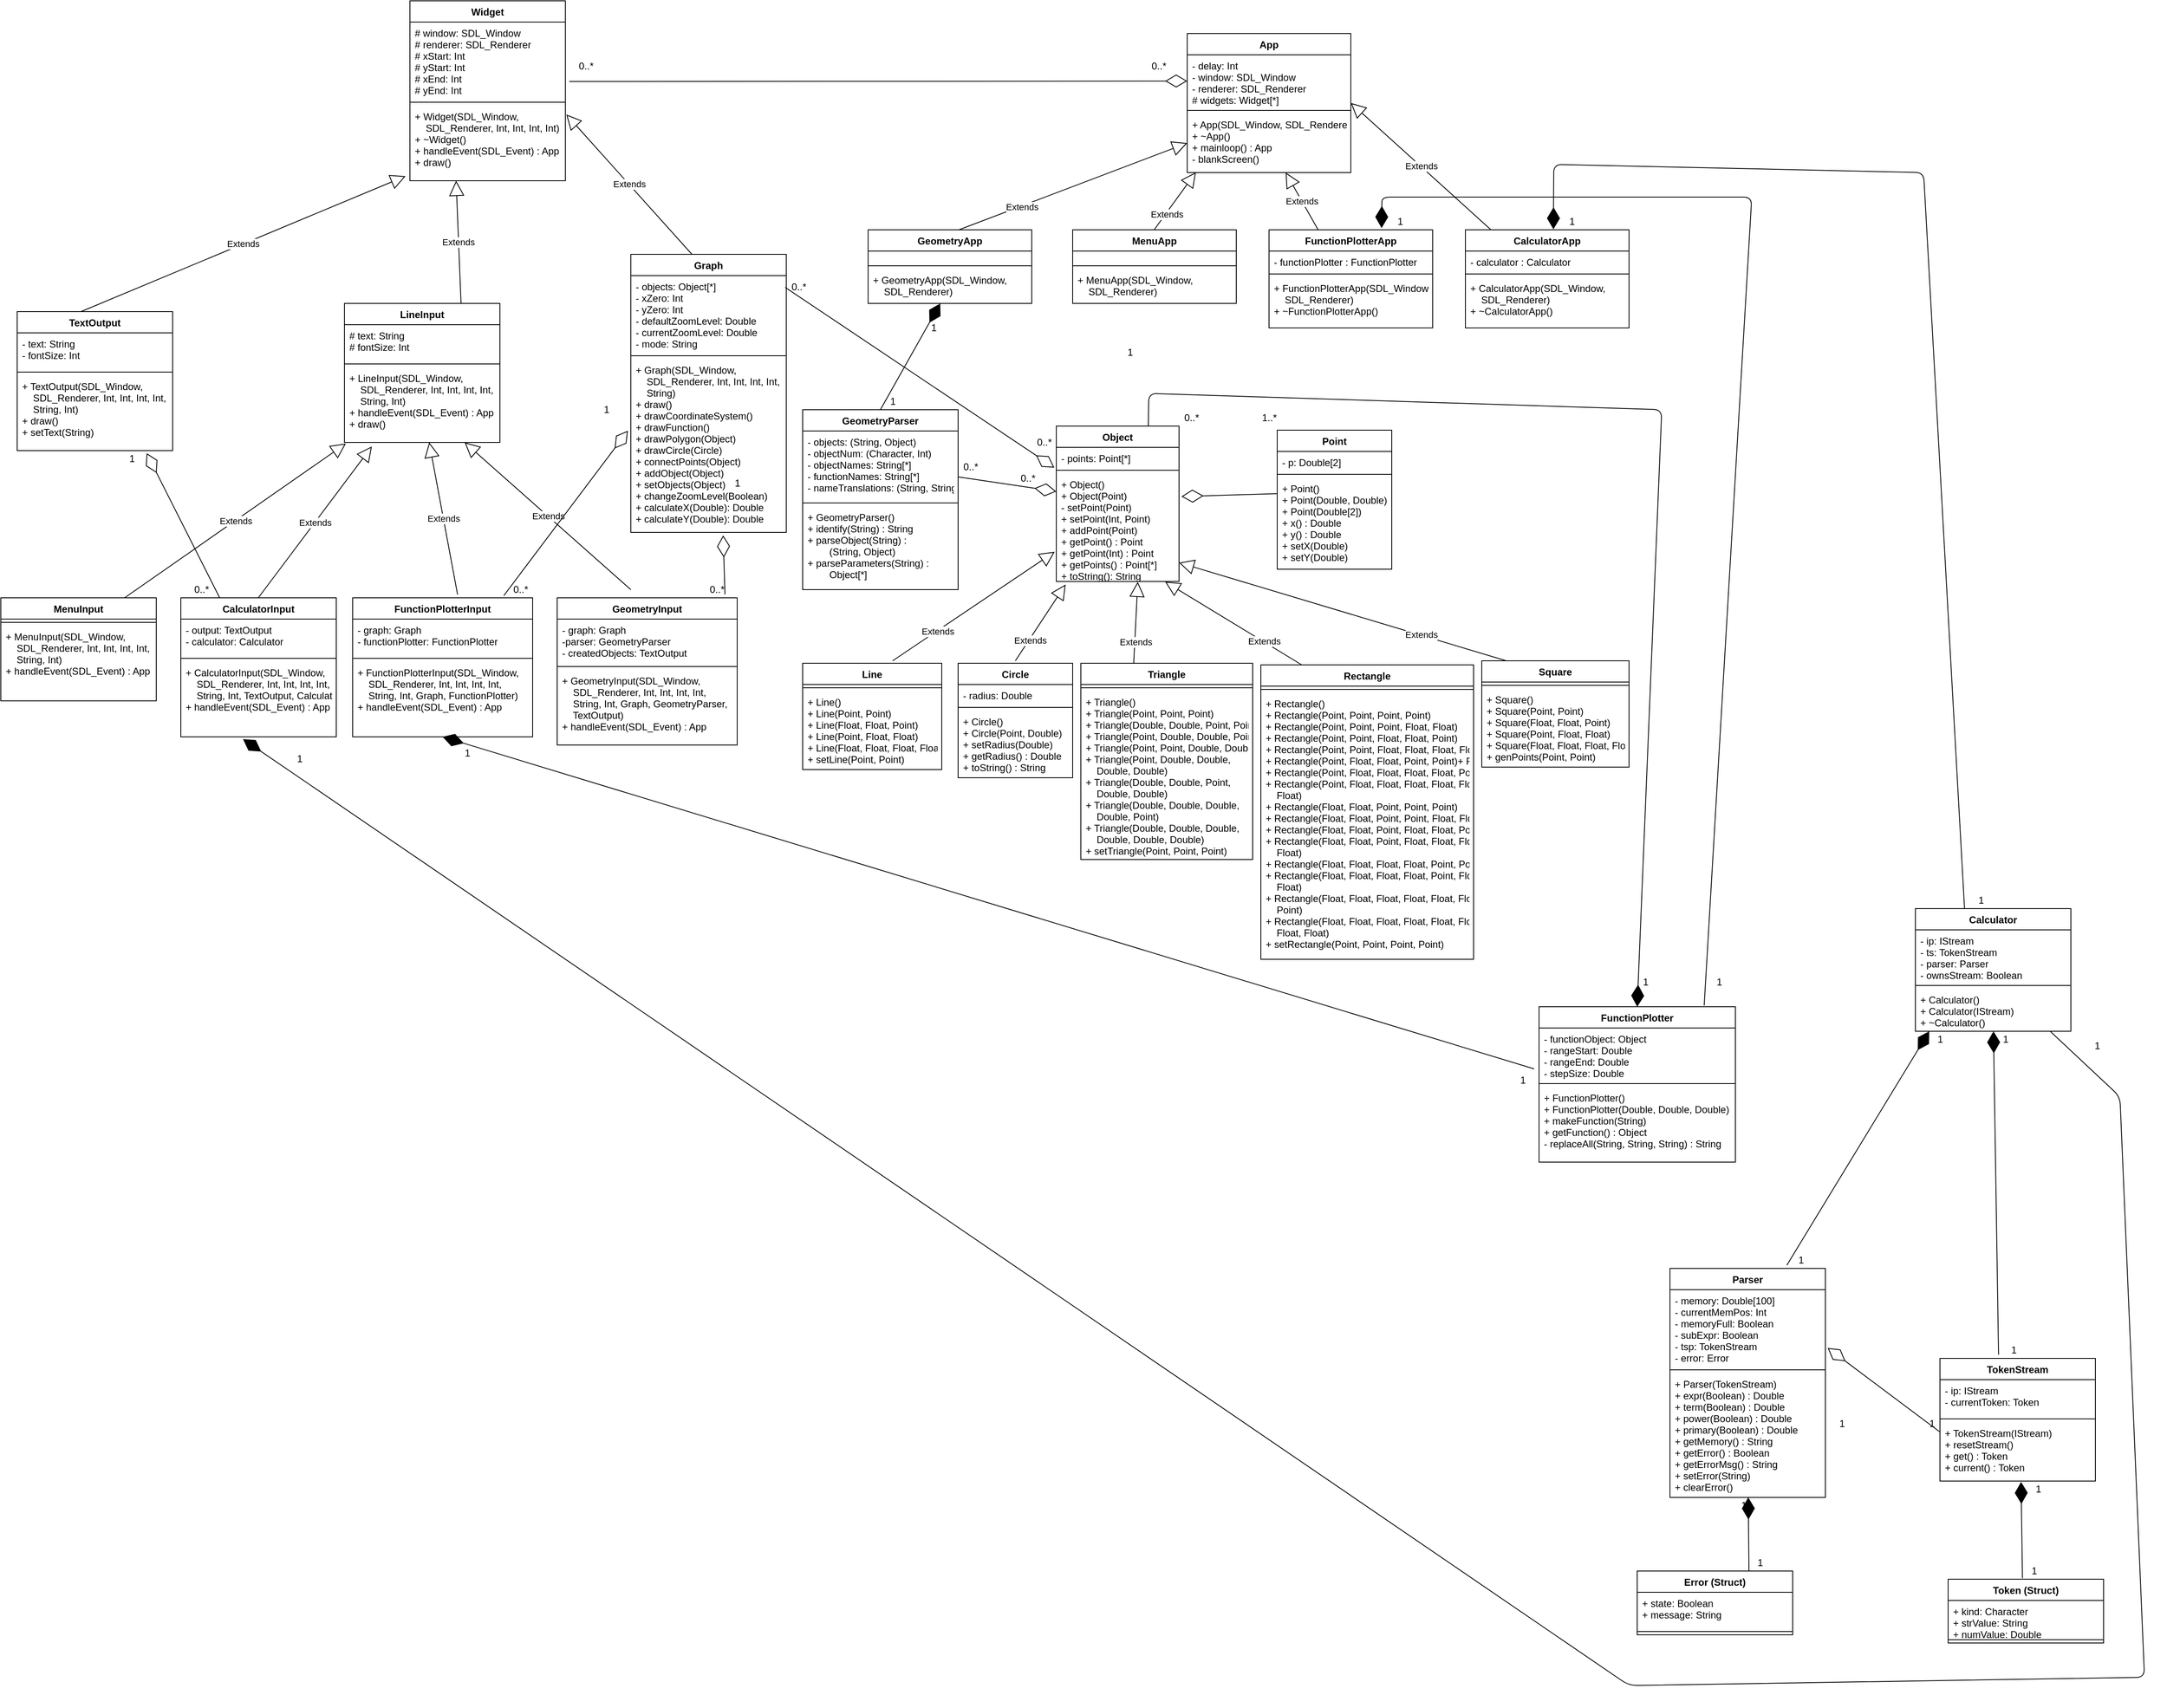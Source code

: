 <mxfile version="13.1.11" type="device"><diagram id="cjgHMGk5F5X0ypW35h3B" name="Page-1"><mxGraphModel dx="1185" dy="676" grid="1" gridSize="10" guides="1" tooltips="1" connect="1" arrows="1" fold="1" page="1" pageScale="1" pageWidth="3300" pageHeight="4681" math="0" shadow="0"><root><mxCell id="0"/><mxCell id="1" parent="0"/><mxCell id="LS3rBal5gwGsLzkOTD5N-66" value="Extends" style="endArrow=block;endSize=16;endFill=0;html=1;" parent="1" target="LS3rBal5gwGsLzkOTD5N-12" edge="1"><mxGeometry width="160" relative="1" as="geometry"><mxPoint x="1260" y="1330" as="sourcePoint"/><mxPoint x="1260" y="1150" as="targetPoint"/></mxGeometry></mxCell><mxCell id="LS3rBal5gwGsLzkOTD5N-67" value="Extends" style="endArrow=block;endSize=16;endFill=0;html=1;exitX=0.583;exitY=-0.023;exitDx=0;exitDy=0;exitPerimeter=0;" parent="1" source="LS3rBal5gwGsLzkOTD5N-13" target="LS3rBal5gwGsLzkOTD5N-12" edge="1"><mxGeometry width="160" relative="1" as="geometry"><mxPoint x="1150" y="1330" as="sourcePoint"/><mxPoint x="990" y="1160" as="targetPoint"/></mxGeometry></mxCell><mxCell id="LS3rBal5gwGsLzkOTD5N-68" value="Extends" style="endArrow=block;endSize=16;endFill=0;html=1;exitX=0.583;exitY=-0.023;exitDx=0;exitDy=0;exitPerimeter=0;entryX=0.176;entryY=1.054;entryDx=0;entryDy=0;entryPerimeter=0;" parent="1" target="LS3rBal5gwGsLzkOTD5N-12" edge="1"><mxGeometry width="160" relative="1" as="geometry"><mxPoint x="804.69" y="1340.0" as="sourcePoint"/><mxPoint x="770.004" y="1153.91" as="targetPoint"/></mxGeometry></mxCell><mxCell id="LS3rBal5gwGsLzkOTD5N-69" value="Extends" style="endArrow=block;endSize=16;endFill=0;html=1;exitX=0.583;exitY=-0.023;exitDx=0;exitDy=0;exitPerimeter=0;entryX=0.009;entryY=1.015;entryDx=0;entryDy=0;entryPerimeter=0;" parent="1" target="LS3rBal5gwGsLzkOTD5N-12" edge="1"><mxGeometry width="160" relative="1" as="geometry"><mxPoint x="641.25" y="1340.0" as="sourcePoint"/><mxPoint x="780" y="1154.968" as="targetPoint"/></mxGeometry></mxCell><mxCell id="LS3rBal5gwGsLzkOTD5N-70" value="Extends" style="endArrow=block;endSize=16;endFill=0;html=1;exitX=0.583;exitY=-0.023;exitDx=0;exitDy=0;exitPerimeter=0;entryX=1.006;entryY=0.12;entryDx=0;entryDy=0;entryPerimeter=0;" parent="1" target="LS3rBal5gwGsLzkOTD5N-25" edge="1"><mxGeometry width="160" relative="1" as="geometry"><mxPoint x="1334.69" y="920.0" as="sourcePoint"/><mxPoint x="1300.004" y="733.91" as="targetPoint"/></mxGeometry></mxCell><mxCell id="LS3rBal5gwGsLzkOTD5N-71" value="Extends" style="endArrow=block;endSize=16;endFill=0;html=1;exitX=0.75;exitY=0;exitDx=0;exitDy=0;entryX=1.006;entryY=0.12;entryDx=0;entryDy=0;entryPerimeter=0;" parent="1" source="LS3rBal5gwGsLzkOTD5N-9" edge="1"><mxGeometry width="160" relative="1" as="geometry"><mxPoint x="1200.0" y="1000.96" as="sourcePoint"/><mxPoint x="1046.45" y="830" as="targetPoint"/></mxGeometry></mxCell><mxCell id="LS3rBal5gwGsLzkOTD5N-72" value="Extends" style="endArrow=block;endSize=16;endFill=0;html=1;exitX=0.75;exitY=0;exitDx=0;exitDy=0;entryX=-0.028;entryY=0.939;entryDx=0;entryDy=0;entryPerimeter=0;" parent="1" target="LS3rBal5gwGsLzkOTD5N-25" edge="1"><mxGeometry width="160" relative="1" as="geometry"><mxPoint x="588.02" y="990" as="sourcePoint"/><mxPoint x="581.97" y="840" as="targetPoint"/></mxGeometry></mxCell><mxCell id="LS3rBal5gwGsLzkOTD5N-73" value="Extends" style="endArrow=block;endSize=16;endFill=0;html=1;exitX=0.583;exitY=-0.023;exitDx=0;exitDy=0;exitPerimeter=0;entryX=1;entryY=0.5;entryDx=0;entryDy=0;" parent="1" target="LS3rBal5gwGsLzkOTD5N-34" edge="1"><mxGeometry width="160" relative="1" as="geometry"><mxPoint x="2311.25" y="890.0" as="sourcePoint"/><mxPoint x="2450" y="704.968" as="targetPoint"/></mxGeometry></mxCell><mxCell id="LS3rBal5gwGsLzkOTD5N-74" value="Extends" style="endArrow=block;endSize=16;endFill=0;html=1;" parent="1" target="LS3rBal5gwGsLzkOTD5N-37" edge="1"><mxGeometry width="160" relative="1" as="geometry"><mxPoint x="2100" y="890" as="sourcePoint"/><mxPoint x="2070" y="760" as="targetPoint"/></mxGeometry></mxCell><mxCell id="LS3rBal5gwGsLzkOTD5N-75" value="Extends" style="endArrow=block;endSize=16;endFill=0;html=1;entryX=0.053;entryY=0.995;entryDx=0;entryDy=0;entryPerimeter=0;" parent="1" target="LS3rBal5gwGsLzkOTD5N-37" edge="1"><mxGeometry x="-0.445" y="-1" width="160" relative="1" as="geometry"><mxPoint x="1899.62" y="890" as="sourcePoint"/><mxPoint x="1859.997" y="820" as="targetPoint"/><mxPoint as="offset"/></mxGeometry></mxCell><mxCell id="LS3rBal5gwGsLzkOTD5N-76" value="Extends" style="endArrow=block;endSize=16;endFill=0;html=1;entryX=0;entryY=0.5;entryDx=0;entryDy=0;" parent="1" target="LS3rBal5gwGsLzkOTD5N-37" edge="1"><mxGeometry x="-0.445" y="-1" width="160" relative="1" as="geometry"><mxPoint x="1660" y="890.36" as="sourcePoint"/><mxPoint x="1930" y="780" as="targetPoint"/><mxPoint as="offset"/></mxGeometry></mxCell><mxCell id="LS3rBal5gwGsLzkOTD5N-79" value="&lt;div&gt;0..*&lt;/div&gt;" style="text;html=1;align=center;verticalAlign=middle;resizable=0;points=[];autosize=1;" parent="1" vertex="1"><mxGeometry x="1190" y="680" width="30" height="20" as="geometry"/></mxCell><mxCell id="LS3rBal5gwGsLzkOTD5N-80" value="" style="endArrow=diamondThin;endFill=0;endSize=24;html=1;exitX=1.025;exitY=0.773;exitDx=0;exitDy=0;exitPerimeter=0;" parent="1" source="LS3rBal5gwGsLzkOTD5N-23" target="LS3rBal5gwGsLzkOTD5N-35" edge="1"><mxGeometry width="160" relative="1" as="geometry"><mxPoint x="1430" y="720" as="sourcePoint"/><mxPoint x="1580" y="440" as="targetPoint"/></mxGeometry></mxCell><mxCell id="LS3rBal5gwGsLzkOTD5N-81" value="0..*" style="text;html=1;align=center;verticalAlign=middle;resizable=0;points=[];autosize=1;" parent="1" vertex="1"><mxGeometry x="1890" y="680" width="30" height="20" as="geometry"/></mxCell><mxCell id="LS3rBal5gwGsLzkOTD5N-82" value="" style="endArrow=diamondThin;endFill=0;endSize=24;html=1;exitX=0.84;exitY=-0.016;exitDx=0;exitDy=0;exitPerimeter=0;entryX=-0.019;entryY=0.414;entryDx=0;entryDy=0;entryPerimeter=0;" parent="1" source="LS3rBal5gwGsLzkOTD5N-13" target="LS3rBal5gwGsLzkOTD5N-29" edge="1"><mxGeometry width="160" relative="1" as="geometry"><mxPoint x="860" y="1130" as="sourcePoint"/><mxPoint x="1020" y="1130" as="targetPoint"/></mxGeometry></mxCell><mxCell id="LS3rBal5gwGsLzkOTD5N-83" value="1" style="text;html=1;align=center;verticalAlign=middle;resizable=0;points=[];autosize=1;" parent="1" vertex="1"><mxGeometry x="1220" y="1100" width="20" height="20" as="geometry"/></mxCell><mxCell id="LS3rBal5gwGsLzkOTD5N-84" value="0..*" style="text;html=1;align=center;verticalAlign=middle;resizable=0;points=[];autosize=1;" parent="1" vertex="1"><mxGeometry x="1110" y="1320" width="30" height="20" as="geometry"/></mxCell><mxCell id="LS3rBal5gwGsLzkOTD5N-85" value="" style="endArrow=diamondThin;endFill=0;endSize=24;html=1;exitX=0.932;exitY=-0.023;exitDx=0;exitDy=0;exitPerimeter=0;entryX=0.594;entryY=1.017;entryDx=0;entryDy=0;entryPerimeter=0;" parent="1" source="LS3rBal5gwGsLzkOTD5N-18" target="LS3rBal5gwGsLzkOTD5N-29" edge="1"><mxGeometry width="160" relative="1" as="geometry"><mxPoint x="860" y="1130" as="sourcePoint"/><mxPoint x="1020" y="1130" as="targetPoint"/></mxGeometry></mxCell><mxCell id="LS3rBal5gwGsLzkOTD5N-86" value="1" style="text;html=1;align=center;verticalAlign=middle;resizable=0;points=[];autosize=1;" parent="1" vertex="1"><mxGeometry x="1380" y="1190" width="20" height="20" as="geometry"/></mxCell><mxCell id="LS3rBal5gwGsLzkOTD5N-87" value="0..*" style="text;html=1;align=center;verticalAlign=middle;resizable=0;points=[];autosize=1;" parent="1" vertex="1"><mxGeometry x="1350" y="1320" width="30" height="20" as="geometry"/></mxCell><mxCell id="LS3rBal5gwGsLzkOTD5N-88" value="" style="endArrow=diamondThin;endFill=0;endSize=24;html=1;exitX=0.25;exitY=0;exitDx=0;exitDy=0;entryX=0.833;entryY=1.035;entryDx=0;entryDy=0;entryPerimeter=0;" parent="1" source="LS3rBal5gwGsLzkOTD5N-1" target="LS3rBal5gwGsLzkOTD5N-33" edge="1"><mxGeometry width="160" relative="1" as="geometry"><mxPoint x="860" y="1130" as="sourcePoint"/><mxPoint x="680" y="1180" as="targetPoint"/></mxGeometry></mxCell><mxCell id="LS3rBal5gwGsLzkOTD5N-89" value="1" style="text;html=1;align=center;verticalAlign=middle;resizable=0;points=[];autosize=1;" parent="1" vertex="1"><mxGeometry x="640" y="1160" width="20" height="20" as="geometry"/></mxCell><mxCell id="LS3rBal5gwGsLzkOTD5N-92" value="0..*" style="text;html=1;align=center;verticalAlign=middle;resizable=0;points=[];autosize=1;" parent="1" vertex="1"><mxGeometry x="720" y="1320" width="30" height="20" as="geometry"/></mxCell><mxCell id="LS3rBal5gwGsLzkOTD5N-5" value="MenuInput" style="swimlane;fontStyle=1;align=center;verticalAlign=top;childLayout=stackLayout;horizontal=1;startSize=26;horizontalStack=0;resizeParent=1;resizeParentMax=0;resizeLast=0;collapsible=1;marginBottom=0;" parent="1" vertex="1"><mxGeometry x="490" y="1340" width="190" height="126" as="geometry"/></mxCell><mxCell id="LS3rBal5gwGsLzkOTD5N-7" value="" style="line;strokeWidth=1;fillColor=none;align=left;verticalAlign=middle;spacingTop=-1;spacingLeft=3;spacingRight=3;rotatable=0;labelPosition=right;points=[];portConstraint=eastwest;" parent="LS3rBal5gwGsLzkOTD5N-5" vertex="1"><mxGeometry y="26" width="190" height="8" as="geometry"/></mxCell><mxCell id="LS3rBal5gwGsLzkOTD5N-8" value="+ MenuInput(SDL_Window,&#xA;    SDL_Renderer, Int, Int, Int, Int,&#xA;    String, Int)&#xA;+ handleEvent(SDL_Event) : App &#xA;" style="text;strokeColor=none;fillColor=none;align=left;verticalAlign=top;spacingLeft=4;spacingRight=4;overflow=hidden;rotatable=0;points=[[0,0.5],[1,0.5]];portConstraint=eastwest;" parent="LS3rBal5gwGsLzkOTD5N-5" vertex="1"><mxGeometry y="34" width="190" height="92" as="geometry"/></mxCell><mxCell id="LS3rBal5gwGsLzkOTD5N-1" value="CalculatorInput" style="swimlane;fontStyle=1;align=center;verticalAlign=top;childLayout=stackLayout;horizontal=1;startSize=26;horizontalStack=0;resizeParent=1;resizeParentMax=0;resizeLast=0;collapsible=1;marginBottom=0;" parent="1" vertex="1"><mxGeometry x="710" y="1340" width="190" height="170" as="geometry"/></mxCell><mxCell id="LS3rBal5gwGsLzkOTD5N-2" value="- output: TextOutput&#xA;- calculator: Calculator&#xA;" style="text;strokeColor=none;fillColor=none;align=left;verticalAlign=top;spacingLeft=4;spacingRight=4;overflow=hidden;rotatable=0;points=[[0,0.5],[1,0.5]];portConstraint=eastwest;" parent="LS3rBal5gwGsLzkOTD5N-1" vertex="1"><mxGeometry y="26" width="190" height="44" as="geometry"/></mxCell><mxCell id="LS3rBal5gwGsLzkOTD5N-3" value="" style="line;strokeWidth=1;fillColor=none;align=left;verticalAlign=middle;spacingTop=-1;spacingLeft=3;spacingRight=3;rotatable=0;labelPosition=right;points=[];portConstraint=eastwest;" parent="LS3rBal5gwGsLzkOTD5N-1" vertex="1"><mxGeometry y="70" width="190" height="8" as="geometry"/></mxCell><mxCell id="LS3rBal5gwGsLzkOTD5N-4" value="+ CalculatorInput(SDL_Window,&#xA;    SDL_Renderer, Int, Int, Int, Int,&#xA;    String, Int, TextOutput, Calculator)&#xA;+ handleEvent(SDL_Event) : App &#xA;" style="text;strokeColor=none;fillColor=none;align=left;verticalAlign=top;spacingLeft=4;spacingRight=4;overflow=hidden;rotatable=0;points=[[0,0.5],[1,0.5]];portConstraint=eastwest;" parent="LS3rBal5gwGsLzkOTD5N-1" vertex="1"><mxGeometry y="78" width="190" height="92" as="geometry"/></mxCell><mxCell id="LS3rBal5gwGsLzkOTD5N-13" value="FunctionPlotterInput" style="swimlane;fontStyle=1;align=center;verticalAlign=top;childLayout=stackLayout;horizontal=1;startSize=26;horizontalStack=0;resizeParent=1;resizeParentMax=0;resizeLast=0;collapsible=1;marginBottom=0;" parent="1" vertex="1"><mxGeometry x="920" y="1340" width="220" height="170" as="geometry"/></mxCell><mxCell id="LS3rBal5gwGsLzkOTD5N-14" value="- graph: Graph&#xA;- functionPlotter: FunctionPlotter&#xA;" style="text;strokeColor=none;fillColor=none;align=left;verticalAlign=top;spacingLeft=4;spacingRight=4;overflow=hidden;rotatable=0;points=[[0,0.5],[1,0.5]];portConstraint=eastwest;" parent="LS3rBal5gwGsLzkOTD5N-13" vertex="1"><mxGeometry y="26" width="220" height="44" as="geometry"/></mxCell><mxCell id="LS3rBal5gwGsLzkOTD5N-15" value="" style="line;strokeWidth=1;fillColor=none;align=left;verticalAlign=middle;spacingTop=-1;spacingLeft=3;spacingRight=3;rotatable=0;labelPosition=right;points=[];portConstraint=eastwest;" parent="LS3rBal5gwGsLzkOTD5N-13" vertex="1"><mxGeometry y="70" width="220" height="8" as="geometry"/></mxCell><mxCell id="LS3rBal5gwGsLzkOTD5N-16" value="+ FunctionPlotterInput(SDL_Window,&#xA;    SDL_Renderer, Int, Int, Int, Int,&#xA;    String, Int, Graph, FunctionPlotter)&#xA;+ handleEvent(SDL_Event) : App &#xA;" style="text;strokeColor=none;fillColor=none;align=left;verticalAlign=top;spacingLeft=4;spacingRight=4;overflow=hidden;rotatable=0;points=[[0,0.5],[1,0.5]];portConstraint=eastwest;" parent="LS3rBal5gwGsLzkOTD5N-13" vertex="1"><mxGeometry y="78" width="220" height="92" as="geometry"/></mxCell><mxCell id="LS3rBal5gwGsLzkOTD5N-18" value="GeometryInput" style="swimlane;fontStyle=1;align=center;verticalAlign=top;childLayout=stackLayout;horizontal=1;startSize=26;horizontalStack=0;resizeParent=1;resizeParentMax=0;resizeLast=0;collapsible=1;marginBottom=0;" parent="1" vertex="1"><mxGeometry x="1170" y="1340" width="220" height="180" as="geometry"/></mxCell><mxCell id="LS3rBal5gwGsLzkOTD5N-19" value="- graph: Graph&#xA;-parser: GeometryParser&#xA;- createdObjects: TextOutput&#xA;&#xA;" style="text;strokeColor=none;fillColor=none;align=left;verticalAlign=top;spacingLeft=4;spacingRight=4;overflow=hidden;rotatable=0;points=[[0,0.5],[1,0.5]];portConstraint=eastwest;" parent="LS3rBal5gwGsLzkOTD5N-18" vertex="1"><mxGeometry y="26" width="220" height="54" as="geometry"/></mxCell><mxCell id="LS3rBal5gwGsLzkOTD5N-20" value="" style="line;strokeWidth=1;fillColor=none;align=left;verticalAlign=middle;spacingTop=-1;spacingLeft=3;spacingRight=3;rotatable=0;labelPosition=right;points=[];portConstraint=eastwest;" parent="LS3rBal5gwGsLzkOTD5N-18" vertex="1"><mxGeometry y="80" width="220" height="8" as="geometry"/></mxCell><mxCell id="LS3rBal5gwGsLzkOTD5N-21" value="+ GeometryInput(SDL_Window,&#xA;    SDL_Renderer, Int, Int, Int, Int,&#xA;    String, Int, Graph, GeometryParser,&#xA;    TextOutput)&#xA;+ handleEvent(SDL_Event) : App &#xA;" style="text;strokeColor=none;fillColor=none;align=left;verticalAlign=top;spacingLeft=4;spacingRight=4;overflow=hidden;rotatable=0;points=[[0,0.5],[1,0.5]];portConstraint=eastwest;" parent="LS3rBal5gwGsLzkOTD5N-18" vertex="1"><mxGeometry y="88" width="220" height="92" as="geometry"/></mxCell><mxCell id="LS3rBal5gwGsLzkOTD5N-22" value="Widget" style="swimlane;fontStyle=1;align=center;verticalAlign=top;childLayout=stackLayout;horizontal=1;startSize=26;horizontalStack=0;resizeParent=1;resizeParentMax=0;resizeLast=0;collapsible=1;marginBottom=0;" parent="1" vertex="1"><mxGeometry x="990" y="610" width="190" height="220" as="geometry"/></mxCell><mxCell id="LS3rBal5gwGsLzkOTD5N-23" value="# window: SDL_Window&#xA;# renderer: SDL_Renderer&#xA;# xStart: Int&#xA;# yStart: Int&#xA;# xEnd: Int&#xA;# yEnd: Int&#xA;&#xA;" style="text;strokeColor=none;fillColor=none;align=left;verticalAlign=top;spacingLeft=4;spacingRight=4;overflow=hidden;rotatable=0;points=[[0,0.5],[1,0.5]];portConstraint=eastwest;" parent="LS3rBal5gwGsLzkOTD5N-22" vertex="1"><mxGeometry y="26" width="190" height="94" as="geometry"/></mxCell><mxCell id="LS3rBal5gwGsLzkOTD5N-24" value="" style="line;strokeWidth=1;fillColor=none;align=left;verticalAlign=middle;spacingTop=-1;spacingLeft=3;spacingRight=3;rotatable=0;labelPosition=right;points=[];portConstraint=eastwest;" parent="LS3rBal5gwGsLzkOTD5N-22" vertex="1"><mxGeometry y="120" width="190" height="8" as="geometry"/></mxCell><mxCell id="LS3rBal5gwGsLzkOTD5N-25" value="+ Widget(SDL_Window,&#xA;    SDL_Renderer, Int, Int, Int, Int)&#xA;+ ~Widget()&#xA;+ handleEvent(SDL_Event) : App&#xA;+ draw()&#xA; &#xA;" style="text;strokeColor=none;fillColor=none;align=left;verticalAlign=top;spacingLeft=4;spacingRight=4;overflow=hidden;rotatable=0;points=[[0,0.5],[1,0.5]];portConstraint=eastwest;" parent="LS3rBal5gwGsLzkOTD5N-22" vertex="1"><mxGeometry y="128" width="190" height="92" as="geometry"/></mxCell><mxCell id="LS3rBal5gwGsLzkOTD5N-9" value="LineInput" style="swimlane;fontStyle=1;align=center;verticalAlign=top;childLayout=stackLayout;horizontal=1;startSize=26;horizontalStack=0;resizeParent=1;resizeParentMax=0;resizeLast=0;collapsible=1;marginBottom=0;" parent="1" vertex="1"><mxGeometry x="910" y="980" width="190" height="170" as="geometry"/></mxCell><mxCell id="LS3rBal5gwGsLzkOTD5N-10" value="# text: String&#xA;# fontSize: Int&#xA;" style="text;strokeColor=none;fillColor=none;align=left;verticalAlign=top;spacingLeft=4;spacingRight=4;overflow=hidden;rotatable=0;points=[[0,0.5],[1,0.5]];portConstraint=eastwest;" parent="LS3rBal5gwGsLzkOTD5N-9" vertex="1"><mxGeometry y="26" width="190" height="44" as="geometry"/></mxCell><mxCell id="LS3rBal5gwGsLzkOTD5N-11" value="" style="line;strokeWidth=1;fillColor=none;align=left;verticalAlign=middle;spacingTop=-1;spacingLeft=3;spacingRight=3;rotatable=0;labelPosition=right;points=[];portConstraint=eastwest;" parent="LS3rBal5gwGsLzkOTD5N-9" vertex="1"><mxGeometry y="70" width="190" height="8" as="geometry"/></mxCell><mxCell id="LS3rBal5gwGsLzkOTD5N-12" value="+ LineInput(SDL_Window,&#xA;    SDL_Renderer, Int, Int, Int, Int,&#xA;    String, Int)&#xA;+ handleEvent(SDL_Event) : App&#xA;+ draw()&#xA; &#xA;" style="text;strokeColor=none;fillColor=none;align=left;verticalAlign=top;spacingLeft=4;spacingRight=4;overflow=hidden;rotatable=0;points=[[0,0.5],[1,0.5]];portConstraint=eastwest;" parent="LS3rBal5gwGsLzkOTD5N-9" vertex="1"><mxGeometry y="78" width="190" height="92" as="geometry"/></mxCell><mxCell id="LS3rBal5gwGsLzkOTD5N-26" value="Graph" style="swimlane;fontStyle=1;align=center;verticalAlign=top;childLayout=stackLayout;horizontal=1;startSize=26;horizontalStack=0;resizeParent=1;resizeParentMax=0;resizeLast=0;collapsible=1;marginBottom=0;" parent="1" vertex="1"><mxGeometry x="1260" y="920" width="190" height="340" as="geometry"/></mxCell><mxCell id="LS3rBal5gwGsLzkOTD5N-27" value="- objects: Object[*]&#xA;- xZero: Int&#xA;- yZero: Int&#xA;- defaultZoomLevel: Double&#xA;- currentZoomLevel: Double&#xA;- mode: String&#xA;&#xA;&#xA;" style="text;strokeColor=none;fillColor=none;align=left;verticalAlign=top;spacingLeft=4;spacingRight=4;overflow=hidden;rotatable=0;points=[[0,0.5],[1,0.5]];portConstraint=eastwest;" parent="LS3rBal5gwGsLzkOTD5N-26" vertex="1"><mxGeometry y="26" width="190" height="94" as="geometry"/></mxCell><mxCell id="LS3rBal5gwGsLzkOTD5N-28" value="" style="line;strokeWidth=1;fillColor=none;align=left;verticalAlign=middle;spacingTop=-1;spacingLeft=3;spacingRight=3;rotatable=0;labelPosition=right;points=[];portConstraint=eastwest;" parent="LS3rBal5gwGsLzkOTD5N-26" vertex="1"><mxGeometry y="120" width="190" height="8" as="geometry"/></mxCell><mxCell id="LS3rBal5gwGsLzkOTD5N-29" value="+ Graph(SDL_Window,&#xA;    SDL_Renderer, Int, Int, Int, Int,&#xA;    String)&#xA;+ draw()&#xA;+ drawCoordinateSystem()&#xA;+ drawFunction()&#xA;+ drawPolygon(Object)&#xA;+ drawCircle(Circle)&#xA;+ connectPoints(Object)&#xA;+ addObject(Object)&#xA;+ setObjects(Object)&#xA;+ changeZoomLevel(Boolean)&#xA;+ calculateX(Double): Double&#xA;+ calculateY(Double): Double&#xA; &#xA;" style="text;strokeColor=none;fillColor=none;align=left;verticalAlign=top;spacingLeft=4;spacingRight=4;overflow=hidden;rotatable=0;points=[[0,0.5],[1,0.5]];portConstraint=eastwest;" parent="LS3rBal5gwGsLzkOTD5N-26" vertex="1"><mxGeometry y="128" width="190" height="212" as="geometry"/></mxCell><mxCell id="LS3rBal5gwGsLzkOTD5N-30" value="TextOutput" style="swimlane;fontStyle=1;align=center;verticalAlign=top;childLayout=stackLayout;horizontal=1;startSize=26;horizontalStack=0;resizeParent=1;resizeParentMax=0;resizeLast=0;collapsible=1;marginBottom=0;" parent="1" vertex="1"><mxGeometry x="510" y="990" width="190" height="170" as="geometry"/></mxCell><mxCell id="LS3rBal5gwGsLzkOTD5N-31" value="- text: String&#xA;- fontSize: Int&#xA;" style="text;strokeColor=none;fillColor=none;align=left;verticalAlign=top;spacingLeft=4;spacingRight=4;overflow=hidden;rotatable=0;points=[[0,0.5],[1,0.5]];portConstraint=eastwest;" parent="LS3rBal5gwGsLzkOTD5N-30" vertex="1"><mxGeometry y="26" width="190" height="44" as="geometry"/></mxCell><mxCell id="LS3rBal5gwGsLzkOTD5N-32" value="" style="line;strokeWidth=1;fillColor=none;align=left;verticalAlign=middle;spacingTop=-1;spacingLeft=3;spacingRight=3;rotatable=0;labelPosition=right;points=[];portConstraint=eastwest;" parent="LS3rBal5gwGsLzkOTD5N-30" vertex="1"><mxGeometry y="70" width="190" height="8" as="geometry"/></mxCell><mxCell id="LS3rBal5gwGsLzkOTD5N-33" value="+ TextOutput(SDL_Window,&#xA;    SDL_Renderer, Int, Int, Int, Int,&#xA;    String, Int)&#xA;+ draw()&#xA;+ setText(String)&#xA; &#xA;" style="text;strokeColor=none;fillColor=none;align=left;verticalAlign=top;spacingLeft=4;spacingRight=4;overflow=hidden;rotatable=0;points=[[0,0.5],[1,0.5]];portConstraint=eastwest;" parent="LS3rBal5gwGsLzkOTD5N-30" vertex="1"><mxGeometry y="78" width="190" height="92" as="geometry"/></mxCell><mxCell id="LS3rBal5gwGsLzkOTD5N-42" value="MenuApp" style="swimlane;fontStyle=1;align=center;verticalAlign=top;childLayout=stackLayout;horizontal=1;startSize=26;horizontalStack=0;resizeParent=1;resizeParentMax=0;resizeLast=0;collapsible=1;marginBottom=0;" parent="1" vertex="1"><mxGeometry x="1800" y="890" width="200" height="90" as="geometry"/></mxCell><mxCell id="LS3rBal5gwGsLzkOTD5N-43" value="&#xA;&#xA;" style="text;strokeColor=none;fillColor=none;align=left;verticalAlign=top;spacingLeft=4;spacingRight=4;overflow=hidden;rotatable=0;points=[[0,0.5],[1,0.5]];portConstraint=eastwest;" parent="LS3rBal5gwGsLzkOTD5N-42" vertex="1"><mxGeometry y="26" width="200" height="14" as="geometry"/></mxCell><mxCell id="LS3rBal5gwGsLzkOTD5N-44" value="" style="line;strokeWidth=1;fillColor=none;align=left;verticalAlign=middle;spacingTop=-1;spacingLeft=3;spacingRight=3;rotatable=0;labelPosition=right;points=[];portConstraint=eastwest;" parent="LS3rBal5gwGsLzkOTD5N-42" vertex="1"><mxGeometry y="40" width="200" height="8" as="geometry"/></mxCell><mxCell id="LS3rBal5gwGsLzkOTD5N-45" value="+ MenuApp(SDL_Window, &#xA;    SDL_Renderer) &#xA;" style="text;strokeColor=none;fillColor=none;align=left;verticalAlign=top;spacingLeft=4;spacingRight=4;overflow=hidden;rotatable=0;points=[[0,0.5],[1,0.5]];portConstraint=eastwest;" parent="LS3rBal5gwGsLzkOTD5N-42" vertex="1"><mxGeometry y="48" width="200" height="42" as="geometry"/></mxCell><mxCell id="LS3rBal5gwGsLzkOTD5N-46" value="FunctionPlotterApp" style="swimlane;fontStyle=1;align=center;verticalAlign=top;childLayout=stackLayout;horizontal=1;startSize=26;horizontalStack=0;resizeParent=1;resizeParentMax=0;resizeLast=0;collapsible=1;marginBottom=0;" parent="1" vertex="1"><mxGeometry x="2040" y="890" width="200" height="120" as="geometry"/></mxCell><mxCell id="LS3rBal5gwGsLzkOTD5N-47" value="- functionPlotter : FunctionPlotter" style="text;strokeColor=none;fillColor=none;align=left;verticalAlign=top;spacingLeft=4;spacingRight=4;overflow=hidden;rotatable=0;points=[[0,0.5],[1,0.5]];portConstraint=eastwest;" parent="LS3rBal5gwGsLzkOTD5N-46" vertex="1"><mxGeometry y="26" width="200" height="24" as="geometry"/></mxCell><mxCell id="LS3rBal5gwGsLzkOTD5N-48" value="" style="line;strokeWidth=1;fillColor=none;align=left;verticalAlign=middle;spacingTop=-1;spacingLeft=3;spacingRight=3;rotatable=0;labelPosition=right;points=[];portConstraint=eastwest;" parent="LS3rBal5gwGsLzkOTD5N-46" vertex="1"><mxGeometry y="50" width="200" height="8" as="geometry"/></mxCell><mxCell id="LS3rBal5gwGsLzkOTD5N-49" value="+ FunctionPlotterApp(SDL_Window, &#xA;    SDL_Renderer) &#xA;+ ~FunctionPlotterApp()&#xA;&#xA;" style="text;strokeColor=none;fillColor=none;align=left;verticalAlign=top;spacingLeft=4;spacingRight=4;overflow=hidden;rotatable=0;points=[[0,0.5],[1,0.5]];portConstraint=eastwest;" parent="LS3rBal5gwGsLzkOTD5N-46" vertex="1"><mxGeometry y="58" width="200" height="62" as="geometry"/></mxCell><mxCell id="LS3rBal5gwGsLzkOTD5N-50" value="CalculatorApp" style="swimlane;fontStyle=1;align=center;verticalAlign=top;childLayout=stackLayout;horizontal=1;startSize=26;horizontalStack=0;resizeParent=1;resizeParentMax=0;resizeLast=0;collapsible=1;marginBottom=0;" parent="1" vertex="1"><mxGeometry x="2280" y="890" width="200" height="120" as="geometry"/></mxCell><mxCell id="LS3rBal5gwGsLzkOTD5N-51" value="- calculator : Calculator" style="text;strokeColor=none;fillColor=none;align=left;verticalAlign=top;spacingLeft=4;spacingRight=4;overflow=hidden;rotatable=0;points=[[0,0.5],[1,0.5]];portConstraint=eastwest;" parent="LS3rBal5gwGsLzkOTD5N-50" vertex="1"><mxGeometry y="26" width="200" height="24" as="geometry"/></mxCell><mxCell id="LS3rBal5gwGsLzkOTD5N-52" value="" style="line;strokeWidth=1;fillColor=none;align=left;verticalAlign=middle;spacingTop=-1;spacingLeft=3;spacingRight=3;rotatable=0;labelPosition=right;points=[];portConstraint=eastwest;" parent="LS3rBal5gwGsLzkOTD5N-50" vertex="1"><mxGeometry y="50" width="200" height="8" as="geometry"/></mxCell><mxCell id="LS3rBal5gwGsLzkOTD5N-53" value="+ CalculatorApp(SDL_Window, &#xA;    SDL_Renderer) &#xA;+ ~CalculatorApp()&#xA;&#xA;" style="text;strokeColor=none;fillColor=none;align=left;verticalAlign=top;spacingLeft=4;spacingRight=4;overflow=hidden;rotatable=0;points=[[0,0.5],[1,0.5]];portConstraint=eastwest;" parent="LS3rBal5gwGsLzkOTD5N-50" vertex="1"><mxGeometry y="58" width="200" height="62" as="geometry"/></mxCell><mxCell id="LS3rBal5gwGsLzkOTD5N-34" value="App" style="swimlane;fontStyle=1;align=center;verticalAlign=top;childLayout=stackLayout;horizontal=1;startSize=26;horizontalStack=0;resizeParent=1;resizeParentMax=0;resizeLast=0;collapsible=1;marginBottom=0;" parent="1" vertex="1"><mxGeometry x="1940" y="650" width="200" height="170" as="geometry"/></mxCell><mxCell id="LS3rBal5gwGsLzkOTD5N-35" value="- delay: Int&#xA;- window: SDL_Window&#xA;- renderer: SDL_Renderer&#xA;# widgets: Widget[*]&#xA;&#xA;" style="text;strokeColor=none;fillColor=none;align=left;verticalAlign=top;spacingLeft=4;spacingRight=4;overflow=hidden;rotatable=0;points=[[0,0.5],[1,0.5]];portConstraint=eastwest;" parent="LS3rBal5gwGsLzkOTD5N-34" vertex="1"><mxGeometry y="26" width="200" height="64" as="geometry"/></mxCell><mxCell id="LS3rBal5gwGsLzkOTD5N-36" value="" style="line;strokeWidth=1;fillColor=none;align=left;verticalAlign=middle;spacingTop=-1;spacingLeft=3;spacingRight=3;rotatable=0;labelPosition=right;points=[];portConstraint=eastwest;" parent="LS3rBal5gwGsLzkOTD5N-34" vertex="1"><mxGeometry y="90" width="200" height="8" as="geometry"/></mxCell><mxCell id="LS3rBal5gwGsLzkOTD5N-37" value="+ App(SDL_Window, SDL_Renderer)&#xA;+ ~App()&#xA;+ mainloop() : App&#xA;- blankScreen()&#xA; &#xA;" style="text;strokeColor=none;fillColor=none;align=left;verticalAlign=top;spacingLeft=4;spacingRight=4;overflow=hidden;rotatable=0;points=[[0,0.5],[1,0.5]];portConstraint=eastwest;" parent="LS3rBal5gwGsLzkOTD5N-34" vertex="1"><mxGeometry y="98" width="200" height="72" as="geometry"/></mxCell><mxCell id="LS3rBal5gwGsLzkOTD5N-38" value="GeometryApp" style="swimlane;fontStyle=1;align=center;verticalAlign=top;childLayout=stackLayout;horizontal=1;startSize=26;horizontalStack=0;resizeParent=1;resizeParentMax=0;resizeLast=0;collapsible=1;marginBottom=0;" parent="1" vertex="1"><mxGeometry x="1550" y="890" width="200" height="90" as="geometry"/></mxCell><mxCell id="LS3rBal5gwGsLzkOTD5N-39" value="&#xA;&#xA;" style="text;strokeColor=none;fillColor=none;align=left;verticalAlign=top;spacingLeft=4;spacingRight=4;overflow=hidden;rotatable=0;points=[[0,0.5],[1,0.5]];portConstraint=eastwest;" parent="LS3rBal5gwGsLzkOTD5N-38" vertex="1"><mxGeometry y="26" width="200" height="14" as="geometry"/></mxCell><mxCell id="LS3rBal5gwGsLzkOTD5N-40" value="" style="line;strokeWidth=1;fillColor=none;align=left;verticalAlign=middle;spacingTop=-1;spacingLeft=3;spacingRight=3;rotatable=0;labelPosition=right;points=[];portConstraint=eastwest;" parent="LS3rBal5gwGsLzkOTD5N-38" vertex="1"><mxGeometry y="40" width="200" height="8" as="geometry"/></mxCell><mxCell id="LS3rBal5gwGsLzkOTD5N-41" value="+ GeometryApp(SDL_Window, &#xA;    SDL_Renderer) &#xA;" style="text;strokeColor=none;fillColor=none;align=left;verticalAlign=top;spacingLeft=4;spacingRight=4;overflow=hidden;rotatable=0;points=[[0,0.5],[1,0.5]];portConstraint=eastwest;" parent="LS3rBal5gwGsLzkOTD5N-38" vertex="1"><mxGeometry y="48" width="200" height="42" as="geometry"/></mxCell><mxCell id="LS3rBal5gwGsLzkOTD5N-128" value="Extends" style="endArrow=block;endSize=16;endFill=0;html=1;entryX=-0.013;entryY=0.725;entryDx=0;entryDy=0;entryPerimeter=0;" parent="1" target="LS3rBal5gwGsLzkOTD5N-98" edge="1"><mxGeometry x="-0.445" y="-1" width="160" relative="1" as="geometry"><mxPoint x="1580" y="1417" as="sourcePoint"/><mxPoint x="1630.98" y="1346.64" as="targetPoint"/><mxPoint as="offset"/></mxGeometry></mxCell><mxCell id="LS3rBal5gwGsLzkOTD5N-129" value="Extends" style="endArrow=block;endSize=16;endFill=0;html=1;entryX=0.076;entryY=1.028;entryDx=0;entryDy=0;entryPerimeter=0;" parent="1" target="LS3rBal5gwGsLzkOTD5N-98" edge="1"><mxGeometry x="-0.445" y="-1" width="160" relative="1" as="geometry"><mxPoint x="1730" y="1417" as="sourcePoint"/><mxPoint x="1780.98" y="1346.64" as="targetPoint"/><mxPoint as="offset"/></mxGeometry></mxCell><mxCell id="LS3rBal5gwGsLzkOTD5N-130" value="Extends" style="endArrow=block;endSize=16;endFill=0;html=1;entryX=0.664;entryY=1.003;entryDx=0;entryDy=0;entryPerimeter=0;" parent="1" target="LS3rBal5gwGsLzkOTD5N-98" edge="1"><mxGeometry x="-0.445" y="-1" width="160" relative="1" as="geometry"><mxPoint x="1874.51" y="1422" as="sourcePoint"/><mxPoint x="1925.49" y="1351.64" as="targetPoint"/><mxPoint as="offset"/></mxGeometry></mxCell><mxCell id="LS3rBal5gwGsLzkOTD5N-131" value="Extends" style="endArrow=block;endSize=16;endFill=0;html=1;entryX=0.887;entryY=1.003;entryDx=0;entryDy=0;entryPerimeter=0;" parent="1" target="LS3rBal5gwGsLzkOTD5N-98" edge="1"><mxGeometry x="-0.445" y="-1" width="160" relative="1" as="geometry"><mxPoint x="2080" y="1422" as="sourcePoint"/><mxPoint x="2130.98" y="1351.64" as="targetPoint"/><mxPoint as="offset"/></mxGeometry></mxCell><mxCell id="LS3rBal5gwGsLzkOTD5N-132" value="Extends" style="endArrow=block;endSize=16;endFill=0;html=1;" parent="1" edge="1"><mxGeometry x="-0.445" y="-1" width="160" relative="1" as="geometry"><mxPoint x="2340" y="1420" as="sourcePoint"/><mxPoint x="1930" y="1297" as="targetPoint"/><mxPoint as="offset"/></mxGeometry></mxCell><mxCell id="LS3rBal5gwGsLzkOTD5N-133" value="" style="endArrow=diamondThin;endFill=0;endSize=24;html=1;exitX=-0.004;exitY=0.175;exitDx=0;exitDy=0;exitPerimeter=0;entryX=1.02;entryY=0.213;entryDx=0;entryDy=0;entryPerimeter=0;" parent="1" source="LS3rBal5gwGsLzkOTD5N-103" target="LS3rBal5gwGsLzkOTD5N-98" edge="1"><mxGeometry width="160" relative="1" as="geometry"><mxPoint x="2010" y="1110" as="sourcePoint"/><mxPoint x="2170" y="1110" as="targetPoint"/></mxGeometry></mxCell><mxCell id="LS3rBal5gwGsLzkOTD5N-134" value="0..*" style="text;html=1;align=center;verticalAlign=middle;resizable=0;points=[];autosize=1;" parent="1" vertex="1"><mxGeometry x="1930" y="1110" width="30" height="20" as="geometry"/></mxCell><mxCell id="LS3rBal5gwGsLzkOTD5N-135" value="1..*" style="text;html=1;align=center;verticalAlign=middle;resizable=0;points=[];autosize=1;" parent="1" vertex="1"><mxGeometry x="2025" y="1110" width="30" height="20" as="geometry"/></mxCell><mxCell id="LS3rBal5gwGsLzkOTD5N-137" value="" style="endArrow=diamondThin;endFill=0;endSize=24;html=1;exitX=-0.043;exitY=0.521;exitDx=0;exitDy=0;exitPerimeter=0;entryX=-0.016;entryY=1.034;entryDx=0;entryDy=0;entryPerimeter=0;" parent="1" source="LS3rBal5gwGsLzkOTD5N-139" target="LS3rBal5gwGsLzkOTD5N-96" edge="1"><mxGeometry width="160" relative="1" as="geometry"><mxPoint x="1696.44" y="1073.24" as="sourcePoint"/><mxPoint x="1580.0" y="1076.756" as="targetPoint"/></mxGeometry></mxCell><mxCell id="LS3rBal5gwGsLzkOTD5N-138" value="0..*" style="text;html=1;align=center;verticalAlign=middle;resizable=0;points=[];autosize=1;" parent="1" vertex="1"><mxGeometry x="1750" y="1140" width="30" height="20" as="geometry"/></mxCell><mxCell id="LS3rBal5gwGsLzkOTD5N-139" value="0..*" style="text;html=1;align=center;verticalAlign=middle;resizable=0;points=[];autosize=1;" parent="1" vertex="1"><mxGeometry x="1450" y="950" width="30" height="20" as="geometry"/></mxCell><mxCell id="8TyVSfEkSdQJoRLTHW7Z-1" value="GeometryParser" style="swimlane;fontStyle=1;align=center;verticalAlign=top;childLayout=stackLayout;horizontal=1;startSize=26;horizontalStack=0;resizeParent=1;resizeParentMax=0;resizeLast=0;collapsible=1;marginBottom=0;" parent="1" vertex="1"><mxGeometry x="1470" y="1110" width="190" height="220" as="geometry"/></mxCell><mxCell id="8TyVSfEkSdQJoRLTHW7Z-2" value="- objects: (String, Object)&#xA;- objectNum: (Character, Int)&#xA;- objectNames: String[*]&#xA;- functionNames: String[*]&#xA;- nameTranslations: (String, String)&#xA;&#xA;&#xA;" style="text;strokeColor=none;fillColor=none;align=left;verticalAlign=top;spacingLeft=4;spacingRight=4;overflow=hidden;rotatable=0;points=[[0,0.5],[1,0.5]];portConstraint=eastwest;" parent="8TyVSfEkSdQJoRLTHW7Z-1" vertex="1"><mxGeometry y="26" width="190" height="84" as="geometry"/></mxCell><mxCell id="8TyVSfEkSdQJoRLTHW7Z-3" value="" style="line;strokeWidth=1;fillColor=none;align=left;verticalAlign=middle;spacingTop=-1;spacingLeft=3;spacingRight=3;rotatable=0;labelPosition=right;points=[];portConstraint=eastwest;" parent="8TyVSfEkSdQJoRLTHW7Z-1" vertex="1"><mxGeometry y="110" width="190" height="8" as="geometry"/></mxCell><mxCell id="8TyVSfEkSdQJoRLTHW7Z-4" value="+ GeometryParser()&#xA;+ identify(String) : String&#xA;+ parseObject(String) : &#xA;        (String, Object)&#xA;+ parseParameters(String) :&#xA;        Object[*]&#xA;&#xA; &#xA;" style="text;strokeColor=none;fillColor=none;align=left;verticalAlign=top;spacingLeft=4;spacingRight=4;overflow=hidden;rotatable=0;points=[[0,0.5],[1,0.5]];portConstraint=eastwest;" parent="8TyVSfEkSdQJoRLTHW7Z-1" vertex="1"><mxGeometry y="118" width="190" height="102" as="geometry"/></mxCell><mxCell id="LS3rBal5gwGsLzkOTD5N-144" value="Calculator" style="swimlane;fontStyle=1;align=center;verticalAlign=top;childLayout=stackLayout;horizontal=1;startSize=26;horizontalStack=0;resizeParent=1;resizeParentMax=0;resizeLast=0;collapsible=1;marginBottom=0;" parent="1" vertex="1"><mxGeometry x="2830" y="1720" width="190" height="150" as="geometry"/></mxCell><mxCell id="LS3rBal5gwGsLzkOTD5N-145" value="- ip: IStream&#xA;- ts: TokenStream&#xA;- parser: Parser&#xA;- ownsStream: Boolean&#xA;&#xA;" style="text;strokeColor=none;fillColor=none;align=left;verticalAlign=top;spacingLeft=4;spacingRight=4;overflow=hidden;rotatable=0;points=[[0,0.5],[1,0.5]];portConstraint=eastwest;" parent="LS3rBal5gwGsLzkOTD5N-144" vertex="1"><mxGeometry y="26" width="190" height="64" as="geometry"/></mxCell><mxCell id="LS3rBal5gwGsLzkOTD5N-146" value="" style="line;strokeWidth=1;fillColor=none;align=left;verticalAlign=middle;spacingTop=-1;spacingLeft=3;spacingRight=3;rotatable=0;labelPosition=right;points=[];portConstraint=eastwest;" parent="LS3rBal5gwGsLzkOTD5N-144" vertex="1"><mxGeometry y="90" width="190" height="8" as="geometry"/></mxCell><mxCell id="LS3rBal5gwGsLzkOTD5N-147" value="+ Calculator()&#xA;+ Calculator(IStream)&#xA;+ ~Calculator()&#xA; &#xA;" style="text;strokeColor=none;fillColor=none;align=left;verticalAlign=top;spacingLeft=4;spacingRight=4;overflow=hidden;rotatable=0;points=[[0,0.5],[1,0.5]];portConstraint=eastwest;" parent="LS3rBal5gwGsLzkOTD5N-144" vertex="1"><mxGeometry y="98" width="190" height="52" as="geometry"/></mxCell><mxCell id="LS3rBal5gwGsLzkOTD5N-140" value="FunctionPlotter" style="swimlane;fontStyle=1;align=center;verticalAlign=top;childLayout=stackLayout;horizontal=1;startSize=26;horizontalStack=0;resizeParent=1;resizeParentMax=0;resizeLast=0;collapsible=1;marginBottom=0;" parent="1" vertex="1"><mxGeometry x="2370" y="1840" width="240" height="190" as="geometry"/></mxCell><mxCell id="LS3rBal5gwGsLzkOTD5N-141" value="- functionObject: Object&#xA;- rangeStart: Double&#xA;- rangeEnd: Double&#xA;- stepSize: Double&#xA;&#xA;" style="text;strokeColor=none;fillColor=none;align=left;verticalAlign=top;spacingLeft=4;spacingRight=4;overflow=hidden;rotatable=0;points=[[0,0.5],[1,0.5]];portConstraint=eastwest;" parent="LS3rBal5gwGsLzkOTD5N-140" vertex="1"><mxGeometry y="26" width="240" height="64" as="geometry"/></mxCell><mxCell id="LS3rBal5gwGsLzkOTD5N-142" value="" style="line;strokeWidth=1;fillColor=none;align=left;verticalAlign=middle;spacingTop=-1;spacingLeft=3;spacingRight=3;rotatable=0;labelPosition=right;points=[];portConstraint=eastwest;" parent="LS3rBal5gwGsLzkOTD5N-140" vertex="1"><mxGeometry y="90" width="240" height="8" as="geometry"/></mxCell><mxCell id="LS3rBal5gwGsLzkOTD5N-143" value="+ FunctionPlotter()&#xA;+ FunctionPlotter(Double, Double, Double)&#xA;+ makeFunction(String)&#xA;+ getFunction() : Object&#xA;- replaceAll(String, String, String) : String&#xA; &#xA;" style="text;strokeColor=none;fillColor=none;align=left;verticalAlign=top;spacingLeft=4;spacingRight=4;overflow=hidden;rotatable=0;points=[[0,0.5],[1,0.5]];portConstraint=eastwest;" parent="LS3rBal5gwGsLzkOTD5N-140" vertex="1"><mxGeometry y="98" width="240" height="92" as="geometry"/></mxCell><mxCell id="LS3rBal5gwGsLzkOTD5N-104" value="Line" style="swimlane;fontStyle=1;align=center;verticalAlign=top;childLayout=stackLayout;horizontal=1;startSize=26;horizontalStack=0;resizeParent=1;resizeParentMax=0;resizeLast=0;collapsible=1;marginBottom=0;" parent="1" vertex="1"><mxGeometry x="1470" y="1420" width="170" height="130" as="geometry"/></mxCell><mxCell id="LS3rBal5gwGsLzkOTD5N-106" value="" style="line;strokeWidth=1;fillColor=none;align=left;verticalAlign=middle;spacingTop=-1;spacingLeft=3;spacingRight=3;rotatable=0;labelPosition=right;points=[];portConstraint=eastwest;" parent="LS3rBal5gwGsLzkOTD5N-104" vertex="1"><mxGeometry y="26" width="170" height="8" as="geometry"/></mxCell><mxCell id="LS3rBal5gwGsLzkOTD5N-107" value="+ Line()&#xA;+ Line(Point, Point)&#xA;+ Line(Float, Float, Point)&#xA;+ Line(Point, Float, Float)&#xA;+ Line(Float, Float, Float, Float)&#xA;+ setLine(Point, Point)&#xA;&#xA;&#xA; &#xA;" style="text;strokeColor=none;fillColor=none;align=left;verticalAlign=top;spacingLeft=4;spacingRight=4;overflow=hidden;rotatable=0;points=[[0,0.5],[1,0.5]];portConstraint=eastwest;" parent="LS3rBal5gwGsLzkOTD5N-104" vertex="1"><mxGeometry y="34" width="170" height="96" as="geometry"/></mxCell><mxCell id="LS3rBal5gwGsLzkOTD5N-109" value="Circle" style="swimlane;fontStyle=1;align=center;verticalAlign=top;childLayout=stackLayout;horizontal=1;startSize=26;horizontalStack=0;resizeParent=1;resizeParentMax=0;resizeLast=0;collapsible=1;marginBottom=0;" parent="1" vertex="1"><mxGeometry x="1660" y="1420" width="140" height="140" as="geometry"/></mxCell><mxCell id="LS3rBal5gwGsLzkOTD5N-110" value="- radius: Double&#xA;&#xA;&#xA;&#xA;" style="text;strokeColor=none;fillColor=none;align=left;verticalAlign=top;spacingLeft=4;spacingRight=4;overflow=hidden;rotatable=0;points=[[0,0.5],[1,0.5]];portConstraint=eastwest;" parent="LS3rBal5gwGsLzkOTD5N-109" vertex="1"><mxGeometry y="26" width="140" height="24" as="geometry"/></mxCell><mxCell id="LS3rBal5gwGsLzkOTD5N-111" value="" style="line;strokeWidth=1;fillColor=none;align=left;verticalAlign=middle;spacingTop=-1;spacingLeft=3;spacingRight=3;rotatable=0;labelPosition=right;points=[];portConstraint=eastwest;" parent="LS3rBal5gwGsLzkOTD5N-109" vertex="1"><mxGeometry y="50" width="140" height="8" as="geometry"/></mxCell><mxCell id="LS3rBal5gwGsLzkOTD5N-112" value="+ Circle()&#xA;+ Circle(Point, Double)&#xA;+ setRadius(Double)&#xA;+ getRadius() : Double&#xA;+ toString() : String&#xA;&#xA;&#xA; &#xA;" style="text;strokeColor=none;fillColor=none;align=left;verticalAlign=top;spacingLeft=4;spacingRight=4;overflow=hidden;rotatable=0;points=[[0,0.5],[1,0.5]];portConstraint=eastwest;" parent="LS3rBal5gwGsLzkOTD5N-109" vertex="1"><mxGeometry y="58" width="140" height="82" as="geometry"/></mxCell><mxCell id="LS3rBal5gwGsLzkOTD5N-114" value="Triangle" style="swimlane;fontStyle=1;align=center;verticalAlign=top;childLayout=stackLayout;horizontal=1;startSize=26;horizontalStack=0;resizeParent=1;resizeParentMax=0;resizeLast=0;collapsible=1;marginBottom=0;" parent="1" vertex="1"><mxGeometry x="1810" y="1420" width="210" height="240" as="geometry"/></mxCell><mxCell id="LS3rBal5gwGsLzkOTD5N-116" value="" style="line;strokeWidth=1;fillColor=none;align=left;verticalAlign=middle;spacingTop=-1;spacingLeft=3;spacingRight=3;rotatable=0;labelPosition=right;points=[];portConstraint=eastwest;" parent="LS3rBal5gwGsLzkOTD5N-114" vertex="1"><mxGeometry y="26" width="210" height="8" as="geometry"/></mxCell><mxCell id="LS3rBal5gwGsLzkOTD5N-117" value="+ Triangle()&#xA;+ Triangle(Point, Point, Point)&#xA;+ Triangle(Double, Double, Point, Point)&#xA;+ Triangle(Point, Double, Double, Point)&#xA;+ Triangle(Point, Point, Double, Double)&#xA;+ Triangle(Point, Double, Double, &#xA;    Double, Double)&#xA;+ Triangle(Double, Double, Point, &#xA;    Double, Double)&#xA;+ Triangle(Double, Double, Double, &#xA;    Double, Point)&#xA;+ Triangle(Double, Double, Double, &#xA;    Double, Double, Double)&#xA;+ setTriangle(Point, Point, Point)&#xA;&#xA; &#xA;" style="text;strokeColor=none;fillColor=none;align=left;verticalAlign=top;spacingLeft=4;spacingRight=4;overflow=hidden;rotatable=0;points=[[0,0.5],[1,0.5]];portConstraint=eastwest;" parent="LS3rBal5gwGsLzkOTD5N-114" vertex="1"><mxGeometry y="34" width="210" height="206" as="geometry"/></mxCell><mxCell id="LS3rBal5gwGsLzkOTD5N-119" value="Rectangle" style="swimlane;fontStyle=1;align=center;verticalAlign=top;childLayout=stackLayout;horizontal=1;startSize=26;horizontalStack=0;resizeParent=1;resizeParentMax=0;resizeLast=0;collapsible=1;marginBottom=0;" parent="1" vertex="1"><mxGeometry x="2030" y="1422" width="260" height="360" as="geometry"/></mxCell><mxCell id="LS3rBal5gwGsLzkOTD5N-120" value="" style="line;strokeWidth=1;fillColor=none;align=left;verticalAlign=middle;spacingTop=-1;spacingLeft=3;spacingRight=3;rotatable=0;labelPosition=right;points=[];portConstraint=eastwest;" parent="LS3rBal5gwGsLzkOTD5N-119" vertex="1"><mxGeometry y="26" width="260" height="8" as="geometry"/></mxCell><mxCell id="LS3rBal5gwGsLzkOTD5N-121" value="+ Rectangle()&#xA;+ Rectangle(Point, Point, Point, Point)&#xA;+ Rectangle(Point, Point, Point, Float, Float)&#xA;+ Rectangle(Point, Point, Float, Float, Point)&#xA;+ Rectangle(Point, Point, Float, Float, Float, Float)&#xA;+ Rectangle(Point, Float, Float, Point, Point)+ Rectangle(Point, Float, Float, Point, Float, Float)&#xA;+ Rectangle(Point, Float, Float, Float, Float, Point)&#xA;+ Rectangle(Point, Float, Float, Float, Float, Float,&#xA;    Float)&#xA;+ Rectangle(Float, Float, Point, Point, Point)&#xA;+ Rectangle(Float, Float, Point, Point, Float, Float)&#xA;+ Rectangle(Float, Float, Point, Float, Float, Point)&#xA;+ Rectangle(Float, Float, Point, Float, Float, Float&#xA;    Float)&#xA;+ Rectangle(Float, Float, Float, Float, Point, Point)&#xA;+ Rectangle(Float, Float, Float, Float, Point, Float,&#xA;    Float)&#xA;+ Rectangle(Float, Float, Float, Float, Float, Float,&#xA;    Point) &#xA;+ Rectangle(Float, Float, Float, Float, Float, Float,&#xA;    Float, Float)&#xA;+ setRectangle(Point, Point, Point, Point)&#xA;" style="text;strokeColor=none;fillColor=none;align=left;verticalAlign=top;spacingLeft=4;spacingRight=4;overflow=hidden;rotatable=0;points=[[0,0.5],[1,0.5]];portConstraint=eastwest;" parent="LS3rBal5gwGsLzkOTD5N-119" vertex="1"><mxGeometry y="34" width="260" height="326" as="geometry"/></mxCell><mxCell id="LS3rBal5gwGsLzkOTD5N-123" value="Square" style="swimlane;fontStyle=1;align=center;verticalAlign=top;childLayout=stackLayout;horizontal=1;startSize=26;horizontalStack=0;resizeParent=1;resizeParentMax=0;resizeLast=0;collapsible=1;marginBottom=0;" parent="1" vertex="1"><mxGeometry x="2300" y="1417" width="180" height="130" as="geometry"/></mxCell><mxCell id="LS3rBal5gwGsLzkOTD5N-125" value="" style="line;strokeWidth=1;fillColor=none;align=left;verticalAlign=middle;spacingTop=-1;spacingLeft=3;spacingRight=3;rotatable=0;labelPosition=right;points=[];portConstraint=eastwest;" parent="LS3rBal5gwGsLzkOTD5N-123" vertex="1"><mxGeometry y="26" width="180" height="8" as="geometry"/></mxCell><mxCell id="LS3rBal5gwGsLzkOTD5N-126" value="+ Square()&#xA;+ Square(Point, Point)&#xA;+ Square(Float, Float, Point)&#xA;+ Square(Point, Float, Float)&#xA;+ Square(Float, Float, Float, Float)&#xA;+ genPoints(Point, Point)&#xA;&#xA;&#xA; &#xA;" style="text;strokeColor=none;fillColor=none;align=left;verticalAlign=top;spacingLeft=4;spacingRight=4;overflow=hidden;rotatable=0;points=[[0,0.5],[1,0.5]];portConstraint=eastwest;" parent="LS3rBal5gwGsLzkOTD5N-123" vertex="1"><mxGeometry y="34" width="180" height="96" as="geometry"/></mxCell><mxCell id="LS3rBal5gwGsLzkOTD5N-95" value="Object" style="swimlane;fontStyle=1;align=center;verticalAlign=top;childLayout=stackLayout;horizontal=1;startSize=26;horizontalStack=0;resizeParent=1;resizeParentMax=0;resizeLast=0;collapsible=1;marginBottom=0;" parent="1" vertex="1"><mxGeometry x="1780" y="1130" width="150" height="190" as="geometry"/></mxCell><mxCell id="LS3rBal5gwGsLzkOTD5N-96" value="- points: Point[*]&#xA;&#xA;&#xA;&#xA;" style="text;strokeColor=none;fillColor=none;align=left;verticalAlign=top;spacingLeft=4;spacingRight=4;overflow=hidden;rotatable=0;points=[[0,0.5],[1,0.5]];portConstraint=eastwest;" parent="LS3rBal5gwGsLzkOTD5N-95" vertex="1"><mxGeometry y="26" width="150" height="24" as="geometry"/></mxCell><mxCell id="LS3rBal5gwGsLzkOTD5N-97" value="" style="line;strokeWidth=1;fillColor=none;align=left;verticalAlign=middle;spacingTop=-1;spacingLeft=3;spacingRight=3;rotatable=0;labelPosition=right;points=[];portConstraint=eastwest;" parent="LS3rBal5gwGsLzkOTD5N-95" vertex="1"><mxGeometry y="50" width="150" height="8" as="geometry"/></mxCell><mxCell id="LS3rBal5gwGsLzkOTD5N-98" value="+ Object()&#xA;+ Object(Point)&#xA;- setPoint(Point)&#xA;+ setPoint(Int, Point)&#xA;+ addPoint(Point)&#xA;+ getPoint() : Point&#xA;+ getPoint(Int) : Point&#xA;+ getPoints() : Point[*]&#xA;+ toString(): String&#xA;&#xA; &#xA;" style="text;strokeColor=none;fillColor=none;align=left;verticalAlign=top;spacingLeft=4;spacingRight=4;overflow=hidden;rotatable=0;points=[[0,0.5],[1,0.5]];portConstraint=eastwest;" parent="LS3rBal5gwGsLzkOTD5N-95" vertex="1"><mxGeometry y="58" width="150" height="132" as="geometry"/></mxCell><mxCell id="LS3rBal5gwGsLzkOTD5N-100" value="Point" style="swimlane;fontStyle=1;align=center;verticalAlign=top;childLayout=stackLayout;horizontal=1;startSize=26;horizontalStack=0;resizeParent=1;resizeParentMax=0;resizeLast=0;collapsible=1;marginBottom=0;" parent="1" vertex="1"><mxGeometry x="2050" y="1135" width="140" height="170" as="geometry"/></mxCell><mxCell id="LS3rBal5gwGsLzkOTD5N-101" value="- p: Double[2]&#xA;&#xA;&#xA;&#xA;" style="text;strokeColor=none;fillColor=none;align=left;verticalAlign=top;spacingLeft=4;spacingRight=4;overflow=hidden;rotatable=0;points=[[0,0.5],[1,0.5]];portConstraint=eastwest;" parent="LS3rBal5gwGsLzkOTD5N-100" vertex="1"><mxGeometry y="26" width="140" height="24" as="geometry"/></mxCell><mxCell id="LS3rBal5gwGsLzkOTD5N-102" value="" style="line;strokeWidth=1;fillColor=none;align=left;verticalAlign=middle;spacingTop=-1;spacingLeft=3;spacingRight=3;rotatable=0;labelPosition=right;points=[];portConstraint=eastwest;" parent="LS3rBal5gwGsLzkOTD5N-100" vertex="1"><mxGeometry y="50" width="140" height="8" as="geometry"/></mxCell><mxCell id="LS3rBal5gwGsLzkOTD5N-103" value="+ Point()&#xA;+ Point(Double, Double)&#xA;+ Point(Double[2])&#xA;+ x() : Double&#xA;+ y() : Double&#xA;+ setX(Double)&#xA;+ setY(Double)&#xA;&#xA;&#xA; &#xA;" style="text;strokeColor=none;fillColor=none;align=left;verticalAlign=top;spacingLeft=4;spacingRight=4;overflow=hidden;rotatable=0;points=[[0,0.5],[1,0.5]];portConstraint=eastwest;" parent="LS3rBal5gwGsLzkOTD5N-100" vertex="1"><mxGeometry y="58" width="140" height="112" as="geometry"/></mxCell><mxCell id="LS3rBal5gwGsLzkOTD5N-165" value="1" style="text;html=1;align=center;verticalAlign=middle;resizable=0;points=[];autosize=1;" parent="1" vertex="1"><mxGeometry x="2970" y="2420" width="20" height="20" as="geometry"/></mxCell><mxCell id="LS3rBal5gwGsLzkOTD5N-166" value="1" style="text;html=1;align=center;verticalAlign=middle;resizable=0;points=[];autosize=1;" parent="1" vertex="1"><mxGeometry x="2965" y="2520" width="20" height="20" as="geometry"/></mxCell><mxCell id="LS3rBal5gwGsLzkOTD5N-169" value="" style="endArrow=diamondThin;endFill=1;endSize=24;html=1;exitX=0.478;exitY=-0.016;exitDx=0;exitDy=0;exitPerimeter=0;entryX=0.522;entryY=1.014;entryDx=0;entryDy=0;entryPerimeter=0;" parent="1" source="LS3rBal5gwGsLzkOTD5N-156" target="LS3rBal5gwGsLzkOTD5N-155" edge="1"><mxGeometry width="160" relative="1" as="geometry"><mxPoint x="2710" y="2440" as="sourcePoint"/><mxPoint x="2870" y="2440" as="targetPoint"/></mxGeometry></mxCell><mxCell id="LS3rBal5gwGsLzkOTD5N-171" value="1" style="text;html=1;align=center;verticalAlign=middle;resizable=0;points=[];autosize=1;" parent="1" vertex="1"><mxGeometry x="2610" y="2440" width="20" height="20" as="geometry"/></mxCell><mxCell id="LS3rBal5gwGsLzkOTD5N-172" value="1" style="text;html=1;align=center;verticalAlign=middle;resizable=0;points=[];autosize=1;" parent="1" vertex="1"><mxGeometry x="2630" y="2510" width="20" height="20" as="geometry"/></mxCell><mxCell id="LS3rBal5gwGsLzkOTD5N-173" value="" style="endArrow=diamondThin;endFill=0;endSize=24;html=1;entryX=1.015;entryY=0.758;entryDx=0;entryDy=0;entryPerimeter=0;exitX=0;exitY=0.167;exitDx=0;exitDy=0;exitPerimeter=0;" parent="1" source="LS3rBal5gwGsLzkOTD5N-155" target="LS3rBal5gwGsLzkOTD5N-149" edge="1"><mxGeometry width="160" relative="1" as="geometry"><mxPoint x="2820" y="2350" as="sourcePoint"/><mxPoint x="2870" y="2440" as="targetPoint"/></mxGeometry></mxCell><mxCell id="LS3rBal5gwGsLzkOTD5N-174" value="1" style="text;html=1;align=center;verticalAlign=middle;resizable=0;points=[];autosize=1;" parent="1" vertex="1"><mxGeometry x="2840" y="2340" width="20" height="20" as="geometry"/></mxCell><mxCell id="LS3rBal5gwGsLzkOTD5N-175" value="1" style="text;html=1;align=center;verticalAlign=middle;resizable=0;points=[];autosize=1;" parent="1" vertex="1"><mxGeometry x="2730" y="2340" width="20" height="20" as="geometry"/></mxCell><mxCell id="LS3rBal5gwGsLzkOTD5N-170" value="" style="endArrow=diamondThin;endFill=1;endSize=24;html=1;exitX=-0.171;exitY=1.036;exitDx=0;exitDy=0;exitPerimeter=0;" parent="1" source="LS3rBal5gwGsLzkOTD5N-172" target="LS3rBal5gwGsLzkOTD5N-151" edge="1"><mxGeometry width="160" relative="1" as="geometry"><mxPoint x="2631.64" y="2477.742" as="sourcePoint"/><mxPoint x="2630" y="2359.998" as="targetPoint"/></mxGeometry></mxCell><mxCell id="LS3rBal5gwGsLzkOTD5N-152" value="TokenStream" style="swimlane;fontStyle=1;align=center;verticalAlign=top;childLayout=stackLayout;horizontal=1;startSize=26;horizontalStack=0;resizeParent=1;resizeParentMax=0;resizeLast=0;collapsible=1;marginBottom=0;" parent="1" vertex="1"><mxGeometry x="2860" y="2270" width="190" height="150" as="geometry"/></mxCell><mxCell id="LS3rBal5gwGsLzkOTD5N-153" value="- ip: IStream&#xA;- currentToken: Token&#xA;" style="text;strokeColor=none;fillColor=none;align=left;verticalAlign=top;spacingLeft=4;spacingRight=4;overflow=hidden;rotatable=0;points=[[0,0.5],[1,0.5]];portConstraint=eastwest;" parent="LS3rBal5gwGsLzkOTD5N-152" vertex="1"><mxGeometry y="26" width="190" height="44" as="geometry"/></mxCell><mxCell id="LS3rBal5gwGsLzkOTD5N-154" value="" style="line;strokeWidth=1;fillColor=none;align=left;verticalAlign=middle;spacingTop=-1;spacingLeft=3;spacingRight=3;rotatable=0;labelPosition=right;points=[];portConstraint=eastwest;" parent="LS3rBal5gwGsLzkOTD5N-152" vertex="1"><mxGeometry y="70" width="190" height="8" as="geometry"/></mxCell><mxCell id="LS3rBal5gwGsLzkOTD5N-155" value="+ TokenStream(IStream)&#xA;+ resetStream()&#xA;+ get() : Token&#xA;+ current() : Token&#xA; &#xA;" style="text;strokeColor=none;fillColor=none;align=left;verticalAlign=top;spacingLeft=4;spacingRight=4;overflow=hidden;rotatable=0;points=[[0,0.5],[1,0.5]];portConstraint=eastwest;" parent="LS3rBal5gwGsLzkOTD5N-152" vertex="1"><mxGeometry y="78" width="190" height="72" as="geometry"/></mxCell><mxCell id="LS3rBal5gwGsLzkOTD5N-156" value="Token (Struct)" style="swimlane;fontStyle=1;align=center;verticalAlign=top;childLayout=stackLayout;horizontal=1;startSize=26;horizontalStack=0;resizeParent=1;resizeParentMax=0;resizeLast=0;collapsible=1;marginBottom=0;" parent="1" vertex="1"><mxGeometry x="2870" y="2540" width="190" height="78" as="geometry"/></mxCell><mxCell id="LS3rBal5gwGsLzkOTD5N-157" value="+ kind: Character&#xA;+ strValue: String&#xA;+ numValue: Double&#xA;&#xA;" style="text;strokeColor=none;fillColor=none;align=left;verticalAlign=top;spacingLeft=4;spacingRight=4;overflow=hidden;rotatable=0;points=[[0,0.5],[1,0.5]];portConstraint=eastwest;" parent="LS3rBal5gwGsLzkOTD5N-156" vertex="1"><mxGeometry y="26" width="190" height="44" as="geometry"/></mxCell><mxCell id="LS3rBal5gwGsLzkOTD5N-158" value="" style="line;strokeWidth=1;fillColor=none;align=left;verticalAlign=middle;spacingTop=-1;spacingLeft=3;spacingRight=3;rotatable=0;labelPosition=right;points=[];portConstraint=eastwest;" parent="LS3rBal5gwGsLzkOTD5N-156" vertex="1"><mxGeometry y="70" width="190" height="8" as="geometry"/></mxCell><mxCell id="LS3rBal5gwGsLzkOTD5N-160" value="Error (Struct)" style="swimlane;fontStyle=1;align=center;verticalAlign=top;childLayout=stackLayout;horizontal=1;startSize=26;horizontalStack=0;resizeParent=1;resizeParentMax=0;resizeLast=0;collapsible=1;marginBottom=0;" parent="1" vertex="1"><mxGeometry x="2490" y="2530" width="190" height="78" as="geometry"/></mxCell><mxCell id="LS3rBal5gwGsLzkOTD5N-161" value="+ state: Boolean&#xA;+ message: String&#xA;" style="text;strokeColor=none;fillColor=none;align=left;verticalAlign=top;spacingLeft=4;spacingRight=4;overflow=hidden;rotatable=0;points=[[0,0.5],[1,0.5]];portConstraint=eastwest;" parent="LS3rBal5gwGsLzkOTD5N-160" vertex="1"><mxGeometry y="26" width="190" height="44" as="geometry"/></mxCell><mxCell id="LS3rBal5gwGsLzkOTD5N-162" value="" style="line;strokeWidth=1;fillColor=none;align=left;verticalAlign=middle;spacingTop=-1;spacingLeft=3;spacingRight=3;rotatable=0;labelPosition=right;points=[];portConstraint=eastwest;" parent="LS3rBal5gwGsLzkOTD5N-160" vertex="1"><mxGeometry y="70" width="190" height="8" as="geometry"/></mxCell><mxCell id="LS3rBal5gwGsLzkOTD5N-148" value="Parser" style="swimlane;fontStyle=1;align=center;verticalAlign=top;childLayout=stackLayout;horizontal=1;startSize=26;horizontalStack=0;resizeParent=1;resizeParentMax=0;resizeLast=0;collapsible=1;marginBottom=0;" parent="1" vertex="1"><mxGeometry x="2530" y="2160" width="190" height="280" as="geometry"/></mxCell><mxCell id="LS3rBal5gwGsLzkOTD5N-149" value="- memory: Double[100]&#xA;- currentMemPos: Int&#xA;- memoryFull: Boolean&#xA;- subExpr: Boolean&#xA;- tsp: TokenStream&#xA;- error: Error&#xA;&#xA;&#xA;" style="text;strokeColor=none;fillColor=none;align=left;verticalAlign=top;spacingLeft=4;spacingRight=4;overflow=hidden;rotatable=0;points=[[0,0.5],[1,0.5]];portConstraint=eastwest;" parent="LS3rBal5gwGsLzkOTD5N-148" vertex="1"><mxGeometry y="26" width="190" height="94" as="geometry"/></mxCell><mxCell id="LS3rBal5gwGsLzkOTD5N-150" value="" style="line;strokeWidth=1;fillColor=none;align=left;verticalAlign=middle;spacingTop=-1;spacingLeft=3;spacingRight=3;rotatable=0;labelPosition=right;points=[];portConstraint=eastwest;" parent="LS3rBal5gwGsLzkOTD5N-148" vertex="1"><mxGeometry y="120" width="190" height="8" as="geometry"/></mxCell><mxCell id="LS3rBal5gwGsLzkOTD5N-151" value="+ Parser(TokenStream)&#xA;+ expr(Boolean) : Double&#xA;+ term(Boolean) : Double&#xA;+ power(Boolean) : Double&#xA;+ primary(Boolean) : Double&#xA;+ getMemory() : String&#xA;+ getError() : Boolean&#xA;+ getErrorMsg() : String&#xA;+ setError(String)&#xA;+ clearError()&#xA; &#xA;" style="text;strokeColor=none;fillColor=none;align=left;verticalAlign=top;spacingLeft=4;spacingRight=4;overflow=hidden;rotatable=0;points=[[0,0.5],[1,0.5]];portConstraint=eastwest;" parent="LS3rBal5gwGsLzkOTD5N-148" vertex="1"><mxGeometry y="128" width="190" height="152" as="geometry"/></mxCell><mxCell id="LS3rBal5gwGsLzkOTD5N-176" value="" style="endArrow=diamondThin;endFill=1;endSize=24;html=1;exitX=0.377;exitY=-0.03;exitDx=0;exitDy=0;exitPerimeter=0;" parent="1" source="LS3rBal5gwGsLzkOTD5N-152" target="LS3rBal5gwGsLzkOTD5N-147" edge="1"><mxGeometry width="160" relative="1" as="geometry"><mxPoint x="2925.82" y="2117.742" as="sourcePoint"/><mxPoint x="2924.18" y="1999.998" as="targetPoint"/></mxGeometry></mxCell><mxCell id="LS3rBal5gwGsLzkOTD5N-177" value="1" style="text;html=1;align=center;verticalAlign=middle;resizable=0;points=[];autosize=1;" parent="1" vertex="1"><mxGeometry x="2930" y="1870" width="20" height="20" as="geometry"/></mxCell><mxCell id="LS3rBal5gwGsLzkOTD5N-178" value="1" style="text;html=1;align=center;verticalAlign=middle;resizable=0;points=[];autosize=1;" parent="1" vertex="1"><mxGeometry x="2940" y="2250" width="20" height="20" as="geometry"/></mxCell><mxCell id="LS3rBal5gwGsLzkOTD5N-179" value="" style="endArrow=diamondThin;endFill=1;endSize=24;html=1;exitX=0.752;exitY=-0.014;exitDx=0;exitDy=0;exitPerimeter=0;" parent="1" source="LS3rBal5gwGsLzkOTD5N-148" edge="1"><mxGeometry width="160" relative="1" as="geometry"><mxPoint x="2853.11" y="2265.5" as="sourcePoint"/><mxPoint x="2846.889" y="1870" as="targetPoint"/></mxGeometry></mxCell><mxCell id="LS3rBal5gwGsLzkOTD5N-180" value="1" style="text;html=1;align=center;verticalAlign=middle;resizable=0;points=[];autosize=1;" parent="1" vertex="1"><mxGeometry x="2850" y="1870" width="20" height="20" as="geometry"/></mxCell><mxCell id="LS3rBal5gwGsLzkOTD5N-181" value="1" style="text;html=1;align=center;verticalAlign=middle;resizable=0;points=[];autosize=1;" parent="1" vertex="1"><mxGeometry x="2680" y="2140" width="20" height="20" as="geometry"/></mxCell><mxCell id="LS3rBal5gwGsLzkOTD5N-182" value="" style="endArrow=diamondThin;endFill=1;endSize=24;html=1;entryX=0.5;entryY=0;entryDx=0;entryDy=0;exitX=0.75;exitY=0;exitDx=0;exitDy=0;" parent="1" source="LS3rBal5gwGsLzkOTD5N-95" target="LS3rBal5gwGsLzkOTD5N-140" edge="1"><mxGeometry width="160" relative="1" as="geometry"><mxPoint x="1910" y="1030" as="sourcePoint"/><mxPoint x="2590" y="1650" as="targetPoint"/><Array as="points"><mxPoint x="1893" y="1090"/><mxPoint x="2520" y="1110"/></Array></mxGeometry></mxCell><mxCell id="LS3rBal5gwGsLzkOTD5N-183" value="1" style="text;html=1;align=center;verticalAlign=middle;resizable=0;points=[];autosize=1;" parent="1" vertex="1"><mxGeometry x="2490" y="1800" width="20" height="20" as="geometry"/></mxCell><mxCell id="LS3rBal5gwGsLzkOTD5N-184" value="1" style="text;html=1;align=center;verticalAlign=middle;resizable=0;points=[];autosize=1;" parent="1" vertex="1"><mxGeometry x="1860" y="1030" width="20" height="20" as="geometry"/></mxCell><mxCell id="LS3rBal5gwGsLzkOTD5N-185" value="" style="endArrow=diamondThin;endFill=1;endSize=24;html=1;exitX=0.841;exitY=-0.008;exitDx=0;exitDy=0;exitPerimeter=0;entryX=0.688;entryY=-0.018;entryDx=0;entryDy=0;entryPerimeter=0;" parent="1" source="LS3rBal5gwGsLzkOTD5N-140" target="LS3rBal5gwGsLzkOTD5N-46" edge="1"><mxGeometry width="160" relative="1" as="geometry"><mxPoint x="2660" y="860" as="sourcePoint"/><mxPoint x="2180" y="860" as="targetPoint"/><Array as="points"><mxPoint x="2630" y="850"/><mxPoint x="2178" y="850"/></Array></mxGeometry></mxCell><mxCell id="LS3rBal5gwGsLzkOTD5N-186" value="1" style="text;html=1;align=center;verticalAlign=middle;resizable=0;points=[];autosize=1;" parent="1" vertex="1"><mxGeometry x="2580" y="1800" width="20" height="20" as="geometry"/></mxCell><mxCell id="LS3rBal5gwGsLzkOTD5N-188" value="1" style="text;html=1;align=center;verticalAlign=middle;resizable=0;points=[];autosize=1;" parent="1" vertex="1"><mxGeometry x="2190" y="870" width="20" height="20" as="geometry"/></mxCell><mxCell id="LS3rBal5gwGsLzkOTD5N-189" value="" style="endArrow=diamondThin;endFill=1;endSize=24;html=1;entryX=0.688;entryY=-0.018;entryDx=0;entryDy=0;entryPerimeter=0;exitX=0.316;exitY=0;exitDx=0;exitDy=0;exitPerimeter=0;" parent="1" source="LS3rBal5gwGsLzkOTD5N-144" edge="1"><mxGeometry width="160" relative="1" as="geometry"><mxPoint x="2890" y="1710" as="sourcePoint"/><mxPoint x="2387.6" y="889.36" as="targetPoint"/><Array as="points"><mxPoint x="2840" y="820"/><mxPoint x="2388" y="810"/></Array></mxGeometry></mxCell><mxCell id="LS3rBal5gwGsLzkOTD5N-190" value="1" style="text;html=1;align=center;verticalAlign=middle;resizable=0;points=[];autosize=1;" parent="1" vertex="1"><mxGeometry x="2400" y="870" width="20" height="20" as="geometry"/></mxCell><mxCell id="LS3rBal5gwGsLzkOTD5N-191" value="1" style="text;html=1;align=center;verticalAlign=middle;resizable=0;points=[];autosize=1;" parent="1" vertex="1"><mxGeometry x="2900" y="1700" width="20" height="20" as="geometry"/></mxCell><mxCell id="LS3rBal5gwGsLzkOTD5N-192" value="" style="endArrow=diamondThin;endFill=1;endSize=24;html=1;entryX=0.5;entryY=1;entryDx=0;entryDy=0;exitX=-0.025;exitY=0.781;exitDx=0;exitDy=0;exitPerimeter=0;" parent="1" source="LS3rBal5gwGsLzkOTD5N-141" target="LS3rBal5gwGsLzkOTD5N-13" edge="1"><mxGeometry width="160" relative="1" as="geometry"><mxPoint x="1594" y="1868" as="sourcePoint"/><mxPoint x="1754" y="1868" as="targetPoint"/></mxGeometry></mxCell><mxCell id="LS3rBal5gwGsLzkOTD5N-193" value="1" style="text;html=1;align=center;verticalAlign=middle;resizable=0;points=[];autosize=1;" parent="1" vertex="1"><mxGeometry x="2340" y="1920" width="20" height="20" as="geometry"/></mxCell><mxCell id="LS3rBal5gwGsLzkOTD5N-194" value="1" style="text;html=1;align=center;verticalAlign=middle;resizable=0;points=[];autosize=1;" parent="1" vertex="1"><mxGeometry x="1050" y="1520" width="20" height="20" as="geometry"/></mxCell><mxCell id="LS3rBal5gwGsLzkOTD5N-196" value="" style="endArrow=diamondThin;endFill=1;endSize=24;html=1;entryX=0.4;entryY=1.03;entryDx=0;entryDy=0;entryPerimeter=0;exitX=0.866;exitY=0.997;exitDx=0;exitDy=0;exitPerimeter=0;" parent="1" source="LS3rBal5gwGsLzkOTD5N-147" target="LS3rBal5gwGsLzkOTD5N-4" edge="1"><mxGeometry width="160" relative="1" as="geometry"><mxPoint x="3120" y="2070" as="sourcePoint"/><mxPoint x="760" y="1540" as="targetPoint"/><Array as="points"><mxPoint x="3080" y="1950"/><mxPoint x="3110" y="2660"/><mxPoint x="2480" y="2670"/></Array></mxGeometry></mxCell><mxCell id="LS3rBal5gwGsLzkOTD5N-199" value="1" style="text;html=1;align=center;verticalAlign=middle;resizable=0;points=[];autosize=1;" parent="1" vertex="1"><mxGeometry x="3042" y="1878" width="20" height="20" as="geometry"/></mxCell><mxCell id="LS3rBal5gwGsLzkOTD5N-200" value="1" style="text;html=1;align=center;verticalAlign=middle;resizable=0;points=[];autosize=1;" parent="1" vertex="1"><mxGeometry x="845" y="1527" width="20" height="20" as="geometry"/></mxCell><mxCell id="8TyVSfEkSdQJoRLTHW7Z-5" value="" style="endArrow=diamondThin;endFill=0;endSize=24;html=1;entryX=-0.016;entryY=1.034;entryDx=0;entryDy=0;entryPerimeter=0;" parent="1" source="8TyVSfEkSdQJoRLTHW7Z-2" edge="1"><mxGeometry width="160" relative="1" as="geometry"><mxPoint x="1451.83" y="1010.02" as="sourcePoint"/><mxPoint x="1780" y="1209.976" as="targetPoint"/></mxGeometry></mxCell><mxCell id="8TyVSfEkSdQJoRLTHW7Z-6" value="0..*" style="text;html=1;align=center;verticalAlign=middle;resizable=0;points=[];autosize=1;" parent="1" vertex="1"><mxGeometry x="1660" y="1170" width="30" height="20" as="geometry"/></mxCell><mxCell id="8TyVSfEkSdQJoRLTHW7Z-7" value="0..*" style="text;html=1;align=center;verticalAlign=middle;resizable=0;points=[];autosize=1;" parent="1" vertex="1"><mxGeometry x="1730" y="1184" width="30" height="20" as="geometry"/></mxCell><mxCell id="SyRaj3ZW8REmNW7njVgw-1" value="" style="endArrow=diamondThin;endFill=1;endSize=24;html=1;exitX=0.5;exitY=0;exitDx=0;exitDy=0;" edge="1" parent="1" source="8TyVSfEkSdQJoRLTHW7Z-1" target="LS3rBal5gwGsLzkOTD5N-41"><mxGeometry width="160" relative="1" as="geometry"><mxPoint x="1510" y="1050" as="sourcePoint"/><mxPoint x="1670" y="1050" as="targetPoint"/></mxGeometry></mxCell><mxCell id="SyRaj3ZW8REmNW7njVgw-2" value="&lt;div&gt;1&lt;/div&gt;" style="text;html=1;align=center;verticalAlign=middle;resizable=0;points=[];autosize=1;" vertex="1" parent="1"><mxGeometry x="1620" y="1000" width="20" height="20" as="geometry"/></mxCell><mxCell id="SyRaj3ZW8REmNW7njVgw-3" value="1" style="text;html=1;align=center;verticalAlign=middle;resizable=0;points=[];autosize=1;" vertex="1" parent="1"><mxGeometry x="1570" y="1090" width="20" height="20" as="geometry"/></mxCell></root></mxGraphModel></diagram></mxfile>